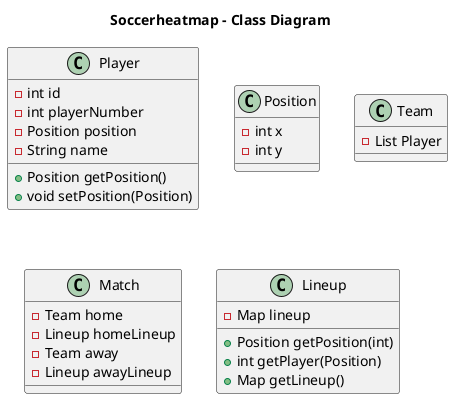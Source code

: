 @startuml
title Soccerheatmap - Class Diagram
class Player {
  -int id
  -int playerNumber
  -Position position
  -String name 
  +Position getPosition()
  +void setPosition(Position)
}
class Position {
-int x
-int y
}
class Team {
-List Player
}
class Match {
-Team home
-Lineup homeLineup
-Team away
-Lineup awayLineup
}
class Lineup {
-Map lineup
+Position getPosition(int)
+int getPlayer(Position)
+Map getLineup()
}
@enduml